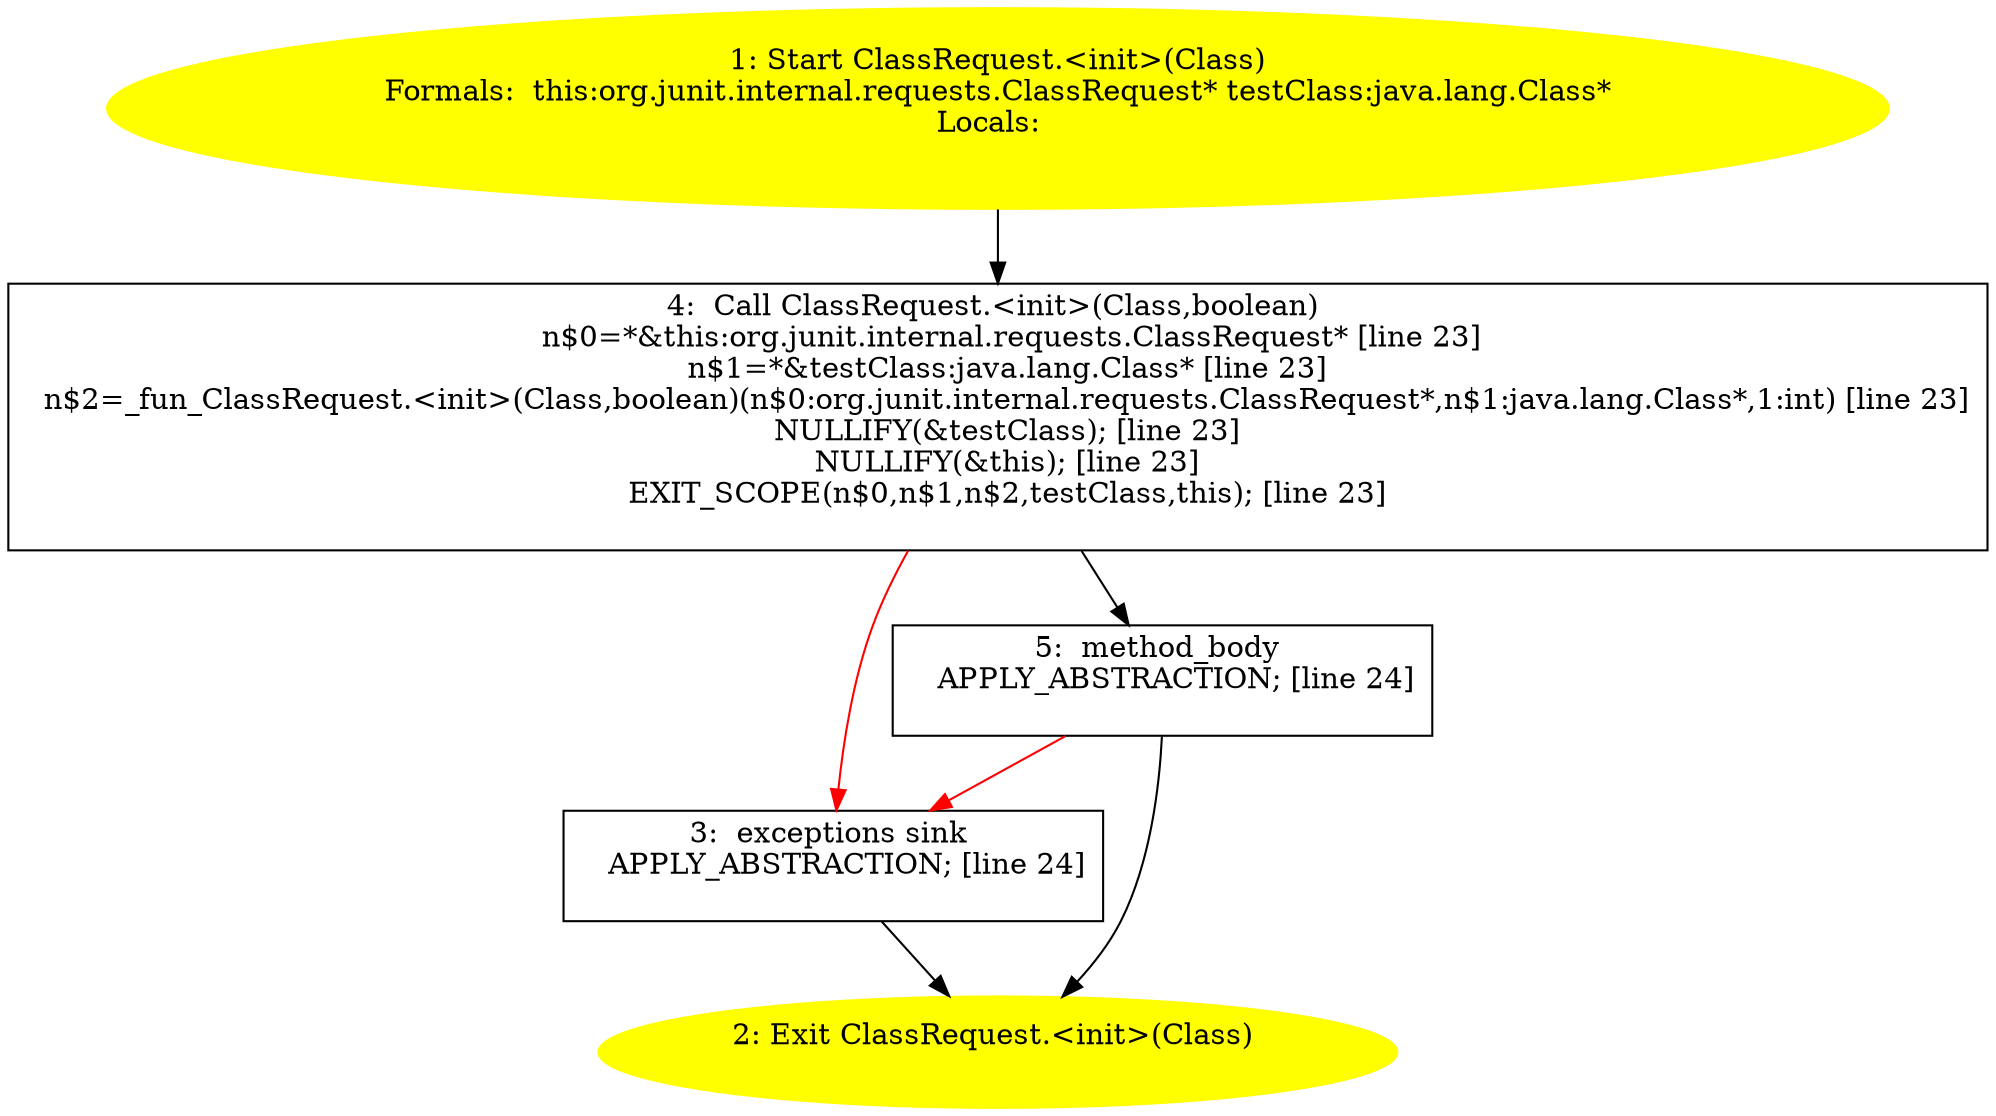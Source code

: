 /* @generated */
digraph cfg {
"org.junit.internal.requests.ClassRequest.<init>(java.lang.Class).41eb3f9667ab6b2741553e8ed65efad8_1" [label="1: Start ClassRequest.<init>(Class)\nFormals:  this:org.junit.internal.requests.ClassRequest* testClass:java.lang.Class*\nLocals:  \n  " color=yellow style=filled]
	

	 "org.junit.internal.requests.ClassRequest.<init>(java.lang.Class).41eb3f9667ab6b2741553e8ed65efad8_1" -> "org.junit.internal.requests.ClassRequest.<init>(java.lang.Class).41eb3f9667ab6b2741553e8ed65efad8_4" ;
"org.junit.internal.requests.ClassRequest.<init>(java.lang.Class).41eb3f9667ab6b2741553e8ed65efad8_2" [label="2: Exit ClassRequest.<init>(Class) \n  " color=yellow style=filled]
	

"org.junit.internal.requests.ClassRequest.<init>(java.lang.Class).41eb3f9667ab6b2741553e8ed65efad8_3" [label="3:  exceptions sink \n   APPLY_ABSTRACTION; [line 24]\n " shape="box"]
	

	 "org.junit.internal.requests.ClassRequest.<init>(java.lang.Class).41eb3f9667ab6b2741553e8ed65efad8_3" -> "org.junit.internal.requests.ClassRequest.<init>(java.lang.Class).41eb3f9667ab6b2741553e8ed65efad8_2" ;
"org.junit.internal.requests.ClassRequest.<init>(java.lang.Class).41eb3f9667ab6b2741553e8ed65efad8_4" [label="4:  Call ClassRequest.<init>(Class,boolean) \n   n$0=*&this:org.junit.internal.requests.ClassRequest* [line 23]\n  n$1=*&testClass:java.lang.Class* [line 23]\n  n$2=_fun_ClassRequest.<init>(Class,boolean)(n$0:org.junit.internal.requests.ClassRequest*,n$1:java.lang.Class*,1:int) [line 23]\n  NULLIFY(&testClass); [line 23]\n  NULLIFY(&this); [line 23]\n  EXIT_SCOPE(n$0,n$1,n$2,testClass,this); [line 23]\n " shape="box"]
	

	 "org.junit.internal.requests.ClassRequest.<init>(java.lang.Class).41eb3f9667ab6b2741553e8ed65efad8_4" -> "org.junit.internal.requests.ClassRequest.<init>(java.lang.Class).41eb3f9667ab6b2741553e8ed65efad8_5" ;
	 "org.junit.internal.requests.ClassRequest.<init>(java.lang.Class).41eb3f9667ab6b2741553e8ed65efad8_4" -> "org.junit.internal.requests.ClassRequest.<init>(java.lang.Class).41eb3f9667ab6b2741553e8ed65efad8_3" [color="red" ];
"org.junit.internal.requests.ClassRequest.<init>(java.lang.Class).41eb3f9667ab6b2741553e8ed65efad8_5" [label="5:  method_body \n   APPLY_ABSTRACTION; [line 24]\n " shape="box"]
	

	 "org.junit.internal.requests.ClassRequest.<init>(java.lang.Class).41eb3f9667ab6b2741553e8ed65efad8_5" -> "org.junit.internal.requests.ClassRequest.<init>(java.lang.Class).41eb3f9667ab6b2741553e8ed65efad8_2" ;
	 "org.junit.internal.requests.ClassRequest.<init>(java.lang.Class).41eb3f9667ab6b2741553e8ed65efad8_5" -> "org.junit.internal.requests.ClassRequest.<init>(java.lang.Class).41eb3f9667ab6b2741553e8ed65efad8_3" [color="red" ];
}
